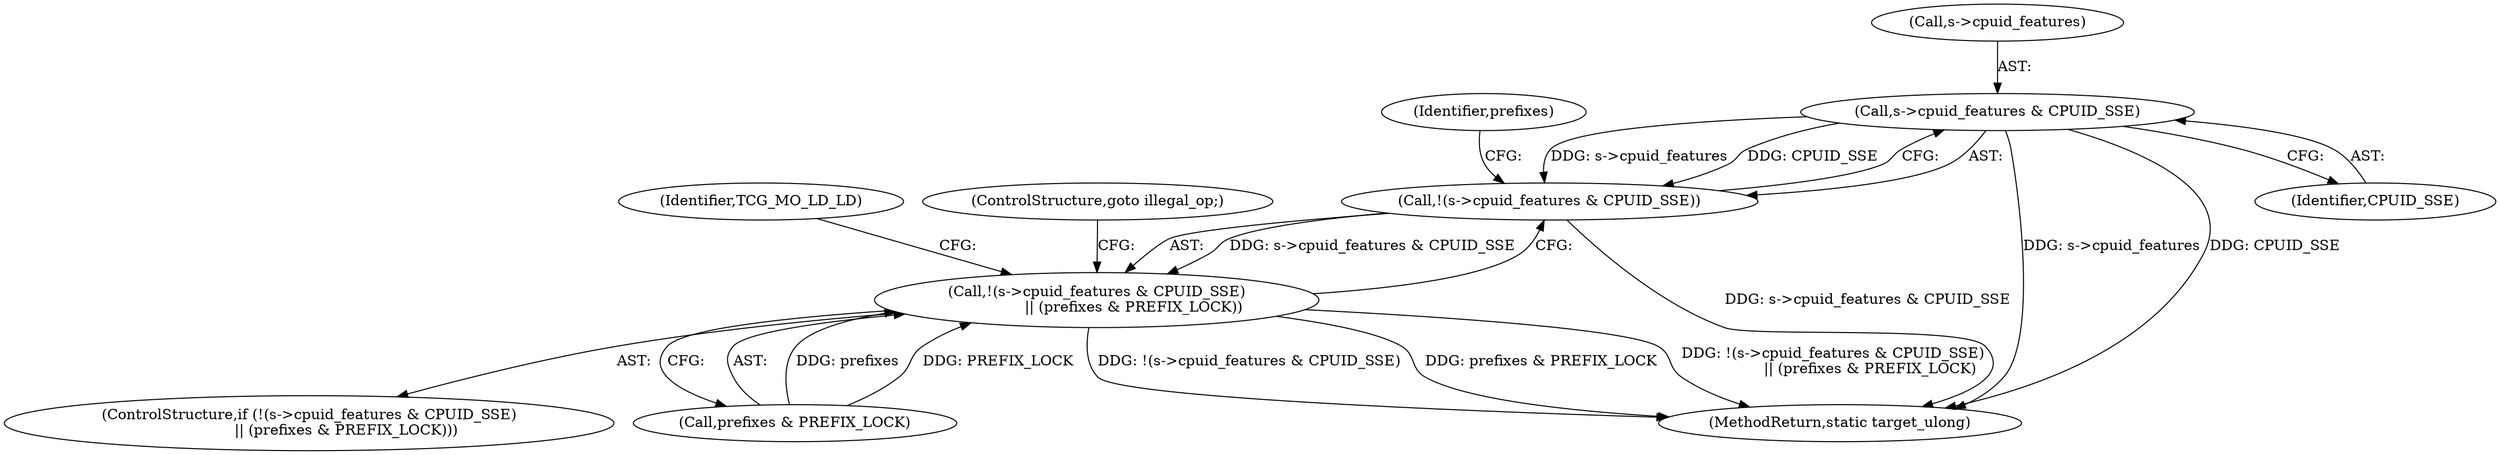 digraph "0_qemu_30663fd26c0307e414622c7a8607fbc04f92ec14@pointer" {
"1011625" [label="(Call,s->cpuid_features & CPUID_SSE)"];
"1011624" [label="(Call,!(s->cpuid_features & CPUID_SSE))"];
"1011623" [label="(Call,!(s->cpuid_features & CPUID_SSE)\n                || (prefixes & PREFIX_LOCK))"];
"1011626" [label="(Call,s->cpuid_features)"];
"1011840" [label="(MethodReturn,static target_ulong)"];
"1011629" [label="(Identifier,CPUID_SSE)"];
"1011622" [label="(ControlStructure,if (!(s->cpuid_features & CPUID_SSE)\n                || (prefixes & PREFIX_LOCK)))"];
"1011630" [label="(Call,prefixes & PREFIX_LOCK)"];
"1011637" [label="(Identifier,TCG_MO_LD_LD)"];
"1011623" [label="(Call,!(s->cpuid_features & CPUID_SSE)\n                || (prefixes & PREFIX_LOCK))"];
"1011625" [label="(Call,s->cpuid_features & CPUID_SSE)"];
"1011631" [label="(Identifier,prefixes)"];
"1011634" [label="(ControlStructure,goto illegal_op;)"];
"1011624" [label="(Call,!(s->cpuid_features & CPUID_SSE))"];
"1011625" -> "1011624"  [label="AST: "];
"1011625" -> "1011629"  [label="CFG: "];
"1011626" -> "1011625"  [label="AST: "];
"1011629" -> "1011625"  [label="AST: "];
"1011624" -> "1011625"  [label="CFG: "];
"1011625" -> "1011840"  [label="DDG: s->cpuid_features"];
"1011625" -> "1011840"  [label="DDG: CPUID_SSE"];
"1011625" -> "1011624"  [label="DDG: s->cpuid_features"];
"1011625" -> "1011624"  [label="DDG: CPUID_SSE"];
"1011624" -> "1011623"  [label="AST: "];
"1011631" -> "1011624"  [label="CFG: "];
"1011623" -> "1011624"  [label="CFG: "];
"1011624" -> "1011840"  [label="DDG: s->cpuid_features & CPUID_SSE"];
"1011624" -> "1011623"  [label="DDG: s->cpuid_features & CPUID_SSE"];
"1011623" -> "1011622"  [label="AST: "];
"1011623" -> "1011630"  [label="CFG: "];
"1011630" -> "1011623"  [label="AST: "];
"1011634" -> "1011623"  [label="CFG: "];
"1011637" -> "1011623"  [label="CFG: "];
"1011623" -> "1011840"  [label="DDG: !(s->cpuid_features & CPUID_SSE)"];
"1011623" -> "1011840"  [label="DDG: prefixes & PREFIX_LOCK"];
"1011623" -> "1011840"  [label="DDG: !(s->cpuid_features & CPUID_SSE)\n                || (prefixes & PREFIX_LOCK)"];
"1011630" -> "1011623"  [label="DDG: prefixes"];
"1011630" -> "1011623"  [label="DDG: PREFIX_LOCK"];
}
